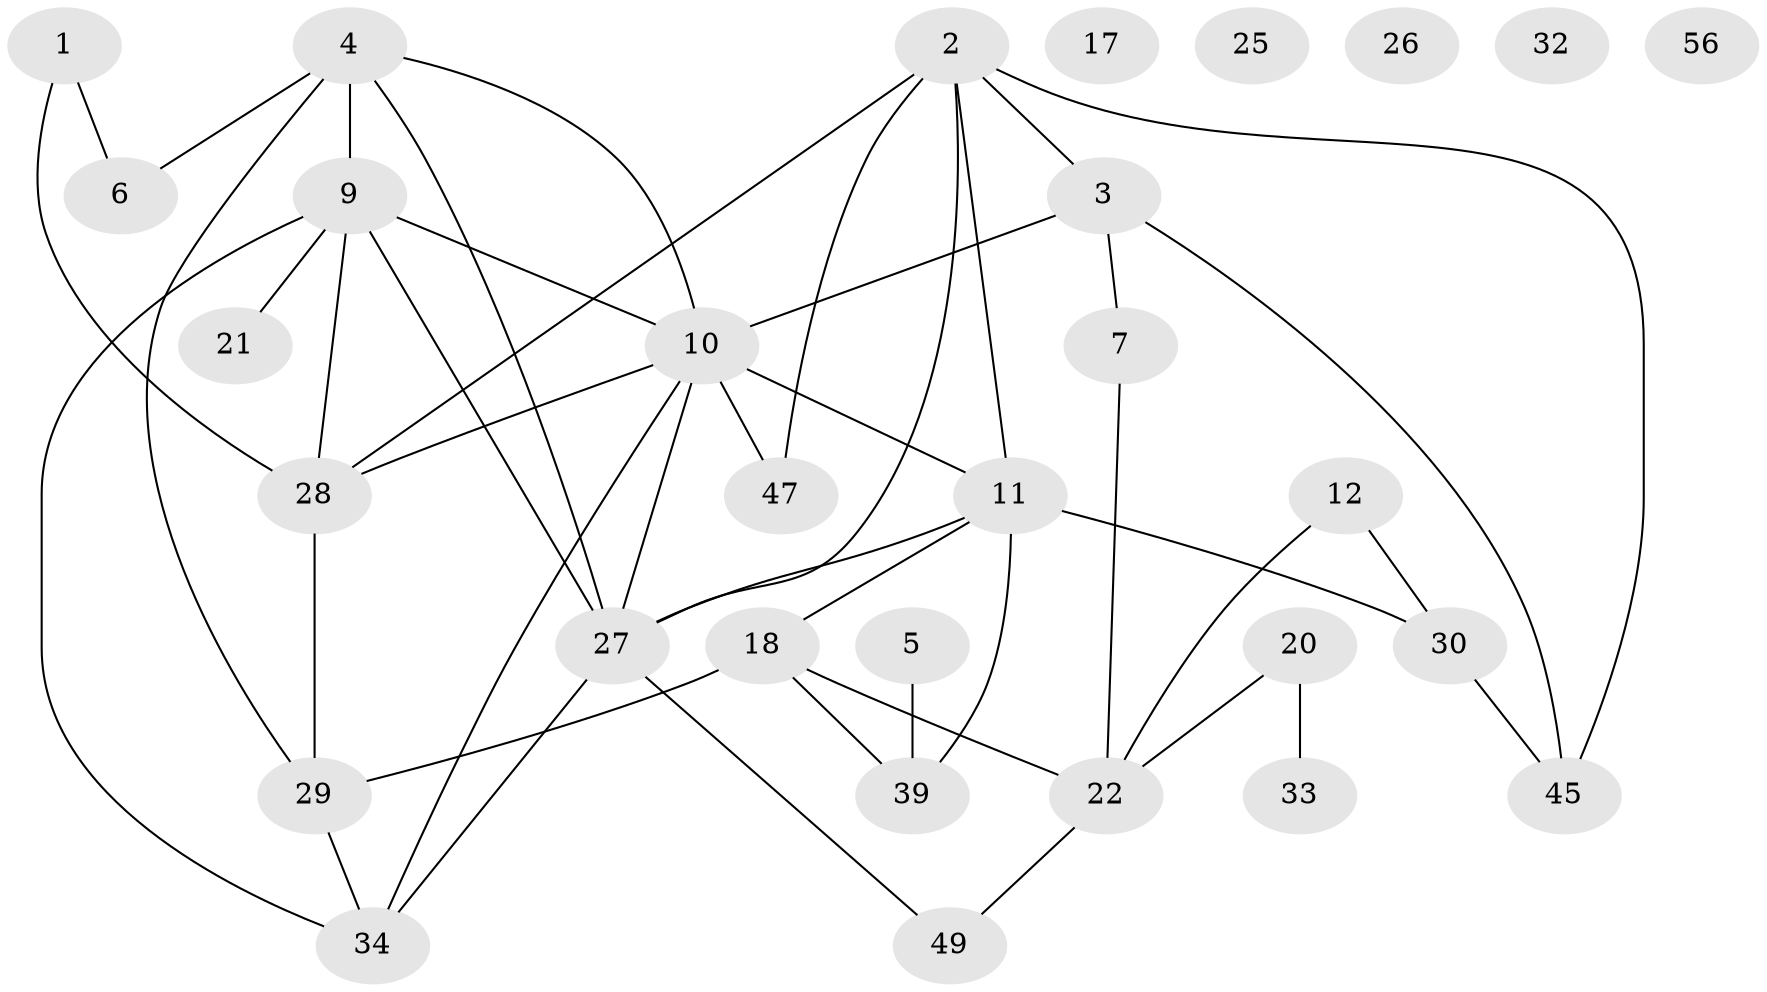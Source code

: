 // original degree distribution, {1: 0.13333333333333333, 3: 0.25, 5: 0.08333333333333333, 2: 0.23333333333333334, 4: 0.21666666666666667, 0: 0.08333333333333333}
// Generated by graph-tools (version 1.1) at 2025/13/03/09/25 04:13:07]
// undirected, 30 vertices, 45 edges
graph export_dot {
graph [start="1"]
  node [color=gray90,style=filled];
  1 [super="+53"];
  2 [super="+58+8"];
  3 [super="+60"];
  4 [super="+55+52+14"];
  5;
  6 [super="+54"];
  7;
  9 [super="+13+37"];
  10 [super="+31+15+16"];
  11 [super="+46"];
  12;
  17;
  18 [super="+19"];
  20;
  21 [super="+23"];
  22 [super="+42"];
  25;
  26;
  27 [super="+38+48+43"];
  28 [super="+41"];
  29;
  30;
  32;
  33;
  34;
  39;
  45;
  47;
  49;
  56;
  1 -- 28;
  1 -- 6;
  2 -- 47;
  2 -- 11;
  2 -- 3;
  2 -- 28;
  2 -- 45;
  2 -- 27;
  3 -- 45;
  3 -- 7;
  3 -- 10;
  4 -- 27 [weight=2];
  4 -- 9 [weight=2];
  4 -- 6;
  4 -- 10;
  4 -- 29;
  5 -- 39;
  7 -- 22;
  9 -- 34;
  9 -- 10;
  9 -- 21;
  9 -- 28;
  9 -- 27;
  10 -- 47;
  10 -- 11;
  10 -- 34;
  10 -- 28;
  10 -- 27;
  11 -- 30;
  11 -- 39;
  11 -- 18;
  11 -- 27 [weight=2];
  12 -- 30;
  12 -- 22;
  18 -- 29;
  18 -- 22;
  18 -- 39;
  20 -- 22;
  20 -- 33;
  22 -- 49;
  27 -- 49;
  27 -- 34;
  28 -- 29;
  29 -- 34;
  30 -- 45;
}
